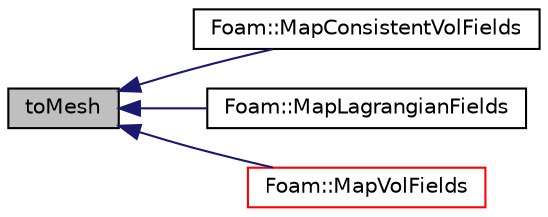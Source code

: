 digraph "toMesh"
{
  bgcolor="transparent";
  edge [fontname="Helvetica",fontsize="10",labelfontname="Helvetica",labelfontsize="10"];
  node [fontname="Helvetica",fontsize="10",shape=record];
  rankdir="LR";
  Node67 [label="toMesh",height=0.2,width=0.4,color="black", fillcolor="grey75", style="filled", fontcolor="black"];
  Node67 -> Node68 [dir="back",color="midnightblue",fontsize="10",style="solid",fontname="Helvetica"];
  Node68 [label="Foam::MapConsistentVolFields",height=0.2,width=0.4,color="black",URL="$a21851.html#aac4e9da9d87e049a6ceedd87d44d0e1e"];
  Node67 -> Node69 [dir="back",color="midnightblue",fontsize="10",style="solid",fontname="Helvetica"];
  Node69 [label="Foam::MapLagrangianFields",height=0.2,width=0.4,color="black",URL="$a21851.html#aa4c2477241512930dc343a71a890feb3",tooltip="Gets the indices of (source)particles that have been appended to the. "];
  Node67 -> Node70 [dir="back",color="midnightblue",fontsize="10",style="solid",fontname="Helvetica"];
  Node70 [label="Foam::MapVolFields",height=0.2,width=0.4,color="red",URL="$a21851.html#a1d6f6e241e1c37496af8a46df442780b"];
}
